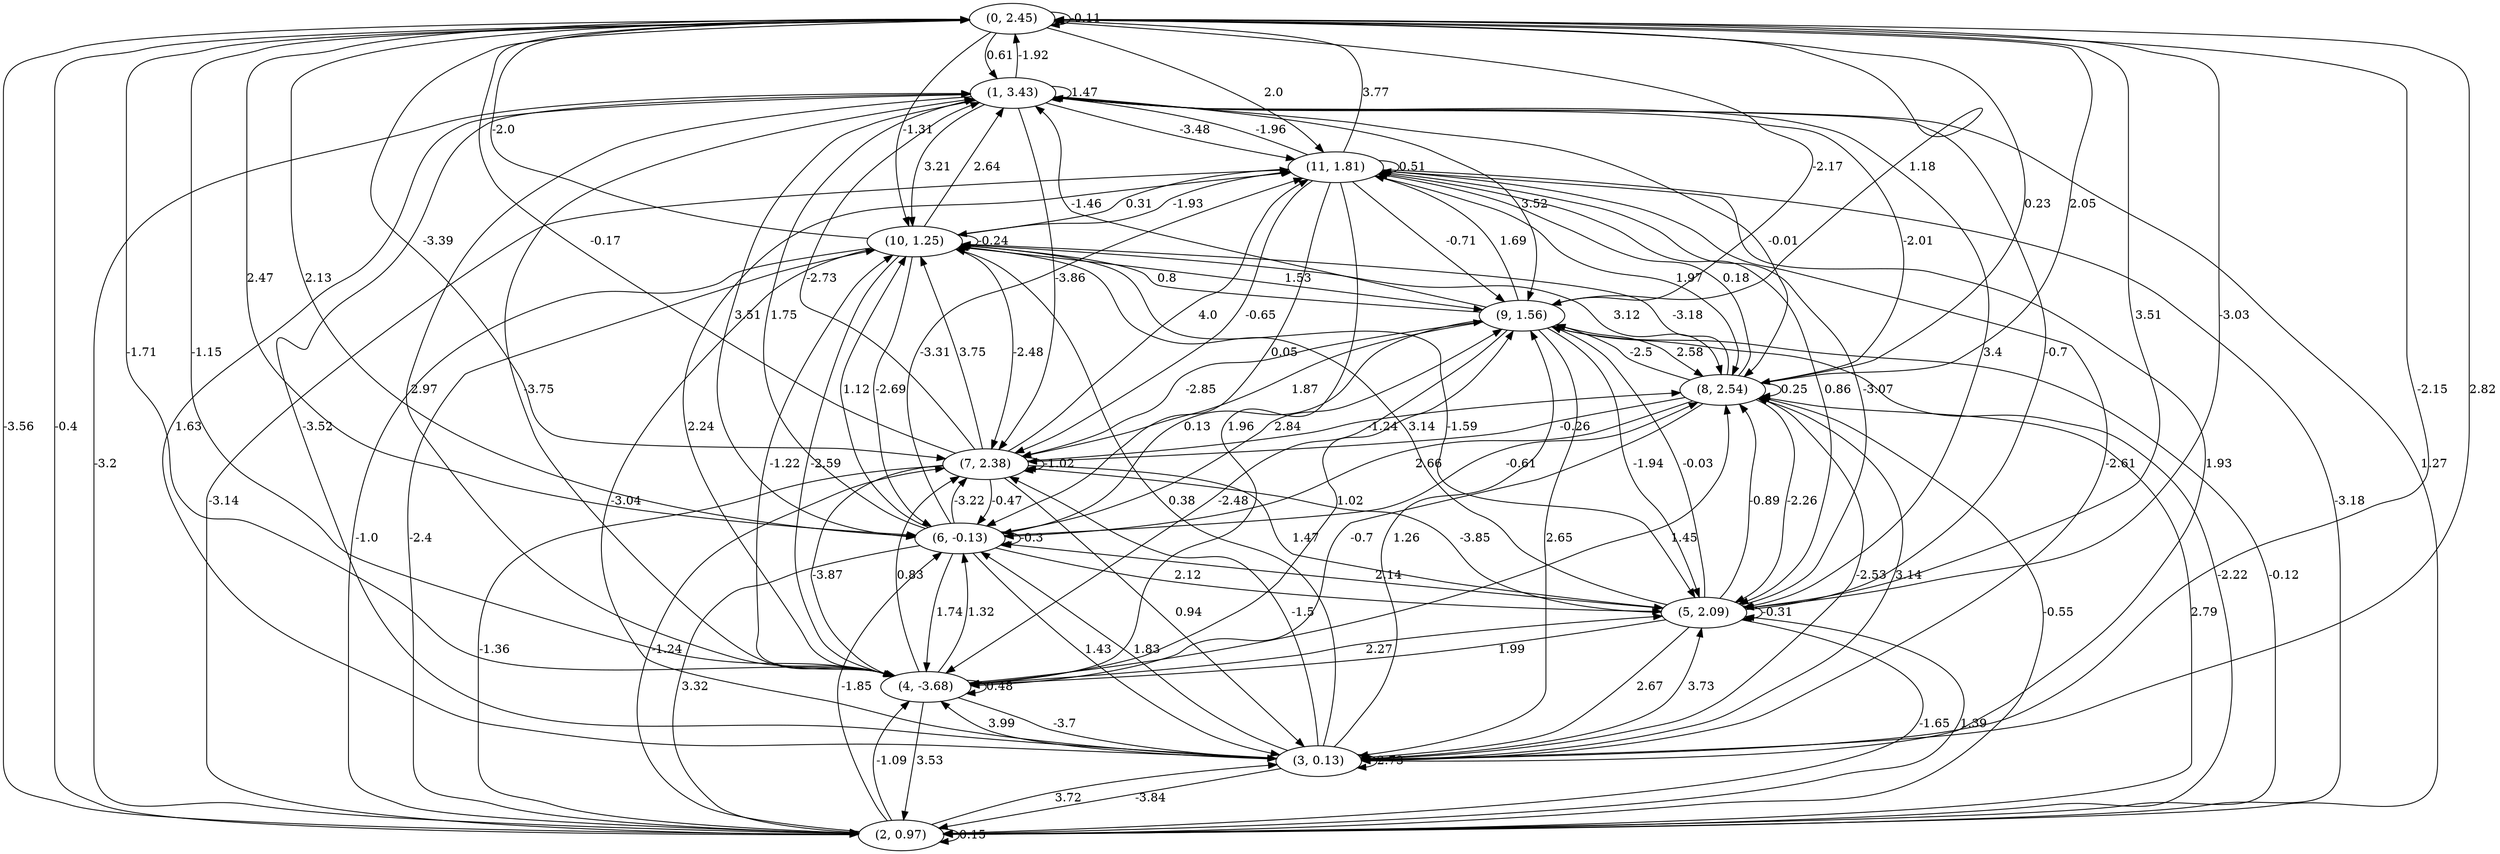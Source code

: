 digraph {
    0 [ label = "(0, 2.45)" ]
    1 [ label = "(1, 3.43)" ]
    2 [ label = "(2, 0.97)" ]
    3 [ label = "(3, 0.13)" ]
    4 [ label = "(4, -3.68)" ]
    5 [ label = "(5, 2.09)" ]
    6 [ label = "(6, -0.13)" ]
    7 [ label = "(7, 2.38)" ]
    8 [ label = "(8, 2.54)" ]
    9 [ label = "(9, 1.56)" ]
    10 [ label = "(10, 1.25)" ]
    11 [ label = "(11, 1.81)" ]
    0 -> 0 [ label = "-0.11" ]
    1 -> 1 [ label = "1.47" ]
    2 -> 2 [ label = "0.15" ]
    3 -> 3 [ label = "2.73" ]
    4 -> 4 [ label = "0.48" ]
    5 -> 5 [ label = "-0.31" ]
    6 -> 6 [ label = "-0.3" ]
    7 -> 7 [ label = "-1.02" ]
    8 -> 8 [ label = "0.25" ]
    10 -> 10 [ label = "-0.24" ]
    11 -> 11 [ label = "0.51" ]
    1 -> 0 [ label = "-1.92" ]
    2 -> 0 [ label = "-0.4" ]
    3 -> 0 [ label = "2.82" ]
    4 -> 0 [ label = "-1.15" ]
    5 -> 0 [ label = "-3.03" ]
    6 -> 0 [ label = "2.13" ]
    7 -> 0 [ label = "-0.17" ]
    8 -> 0 [ label = "2.05" ]
    9 -> 0 [ label = "1.18" ]
    10 -> 0 [ label = "-2.0" ]
    11 -> 0 [ label = "3.77" ]
    0 -> 1 [ label = "0.61" ]
    2 -> 1 [ label = "-3.2" ]
    3 -> 1 [ label = "-3.52" ]
    4 -> 1 [ label = "-3.75" ]
    5 -> 1 [ label = "-0.7" ]
    6 -> 1 [ label = "1.75" ]
    7 -> 1 [ label = "-2.73" ]
    8 -> 1 [ label = "-2.01" ]
    9 -> 1 [ label = "-1.46" ]
    10 -> 1 [ label = "2.64" ]
    11 -> 1 [ label = "-1.96" ]
    0 -> 2 [ label = "-3.56" ]
    1 -> 2 [ label = "1.27" ]
    3 -> 2 [ label = "-3.84" ]
    4 -> 2 [ label = "3.53" ]
    5 -> 2 [ label = "-1.65" ]
    6 -> 2 [ label = "3.32" ]
    7 -> 2 [ label = "-1.36" ]
    8 -> 2 [ label = "-0.55" ]
    9 -> 2 [ label = "-2.22" ]
    10 -> 2 [ label = "-1.0" ]
    11 -> 2 [ label = "-3.18" ]
    0 -> 3 [ label = "-2.15" ]
    1 -> 3 [ label = "1.63" ]
    2 -> 3 [ label = "3.72" ]
    4 -> 3 [ label = "-3.7" ]
    5 -> 3 [ label = "2.67" ]
    6 -> 3 [ label = "1.43" ]
    7 -> 3 [ label = "0.94" ]
    8 -> 3 [ label = "-2.53" ]
    9 -> 3 [ label = "2.65" ]
    10 -> 3 [ label = "-3.04" ]
    11 -> 3 [ label = "1.93" ]
    0 -> 4 [ label = "-1.71" ]
    1 -> 4 [ label = "2.97" ]
    2 -> 4 [ label = "-1.09" ]
    3 -> 4 [ label = "3.99" ]
    5 -> 4 [ label = "1.99" ]
    6 -> 4 [ label = "1.74" ]
    7 -> 4 [ label = "-3.87" ]
    8 -> 4 [ label = "-0.7" ]
    9 -> 4 [ label = "-2.48" ]
    10 -> 4 [ label = "-2.59" ]
    11 -> 4 [ label = "1.96" ]
    0 -> 5 [ label = "3.51" ]
    1 -> 5 [ label = "3.4" ]
    2 -> 5 [ label = "1.39" ]
    3 -> 5 [ label = "3.73" ]
    4 -> 5 [ label = "2.27" ]
    6 -> 5 [ label = "2.12" ]
    7 -> 5 [ label = "1.47" ]
    8 -> 5 [ label = "-2.26" ]
    9 -> 5 [ label = "-1.94" ]
    10 -> 5 [ label = "-1.59" ]
    11 -> 5 [ label = "0.86" ]
    0 -> 6 [ label = "2.47" ]
    1 -> 6 [ label = "3.51" ]
    2 -> 6 [ label = "-1.85" ]
    3 -> 6 [ label = "1.83" ]
    4 -> 6 [ label = "1.32" ]
    5 -> 6 [ label = "2.14" ]
    7 -> 6 [ label = "-0.47" ]
    8 -> 6 [ label = "2.66" ]
    9 -> 6 [ label = "0.13" ]
    10 -> 6 [ label = "-2.69" ]
    11 -> 6 [ label = "0.05" ]
    0 -> 7 [ label = "-3.39" ]
    1 -> 7 [ label = "-3.86" ]
    2 -> 7 [ label = "-1.24" ]
    3 -> 7 [ label = "-1.5" ]
    4 -> 7 [ label = "0.83" ]
    5 -> 7 [ label = "-3.85" ]
    6 -> 7 [ label = "-3.22" ]
    8 -> 7 [ label = "-0.26" ]
    9 -> 7 [ label = "1.87" ]
    10 -> 7 [ label = "-2.48" ]
    11 -> 7 [ label = "-0.65" ]
    0 -> 8 [ label = "0.23" ]
    1 -> 8 [ label = "-0.01" ]
    2 -> 8 [ label = "2.79" ]
    3 -> 8 [ label = "3.14" ]
    4 -> 8 [ label = "1.45" ]
    5 -> 8 [ label = "-0.89" ]
    6 -> 8 [ label = "-0.61" ]
    7 -> 8 [ label = "-1.24" ]
    9 -> 8 [ label = "2.58" ]
    10 -> 8 [ label = "3.12" ]
    11 -> 8 [ label = "1.97" ]
    0 -> 9 [ label = "-2.17" ]
    1 -> 9 [ label = "3.52" ]
    2 -> 9 [ label = "-0.12" ]
    3 -> 9 [ label = "1.26" ]
    4 -> 9 [ label = "1.02" ]
    5 -> 9 [ label = "-0.03" ]
    6 -> 9 [ label = "2.84" ]
    7 -> 9 [ label = "-2.85" ]
    8 -> 9 [ label = "-2.5" ]
    10 -> 9 [ label = "1.53" ]
    11 -> 9 [ label = "-0.71" ]
    0 -> 10 [ label = "-1.31" ]
    1 -> 10 [ label = "3.21" ]
    2 -> 10 [ label = "-2.4" ]
    3 -> 10 [ label = "0.38" ]
    4 -> 10 [ label = "-1.22" ]
    5 -> 10 [ label = "3.14" ]
    6 -> 10 [ label = "1.12" ]
    7 -> 10 [ label = "3.75" ]
    8 -> 10 [ label = "-3.18" ]
    9 -> 10 [ label = "0.8" ]
    11 -> 10 [ label = "0.31" ]
    0 -> 11 [ label = "2.0" ]
    1 -> 11 [ label = "-3.48" ]
    2 -> 11 [ label = "-3.14" ]
    3 -> 11 [ label = "-2.61" ]
    4 -> 11 [ label = "2.24" ]
    5 -> 11 [ label = "-3.07" ]
    6 -> 11 [ label = "-3.31" ]
    7 -> 11 [ label = "4.0" ]
    8 -> 11 [ label = "0.18" ]
    9 -> 11 [ label = "1.69" ]
    10 -> 11 [ label = "-1.93" ]
}


